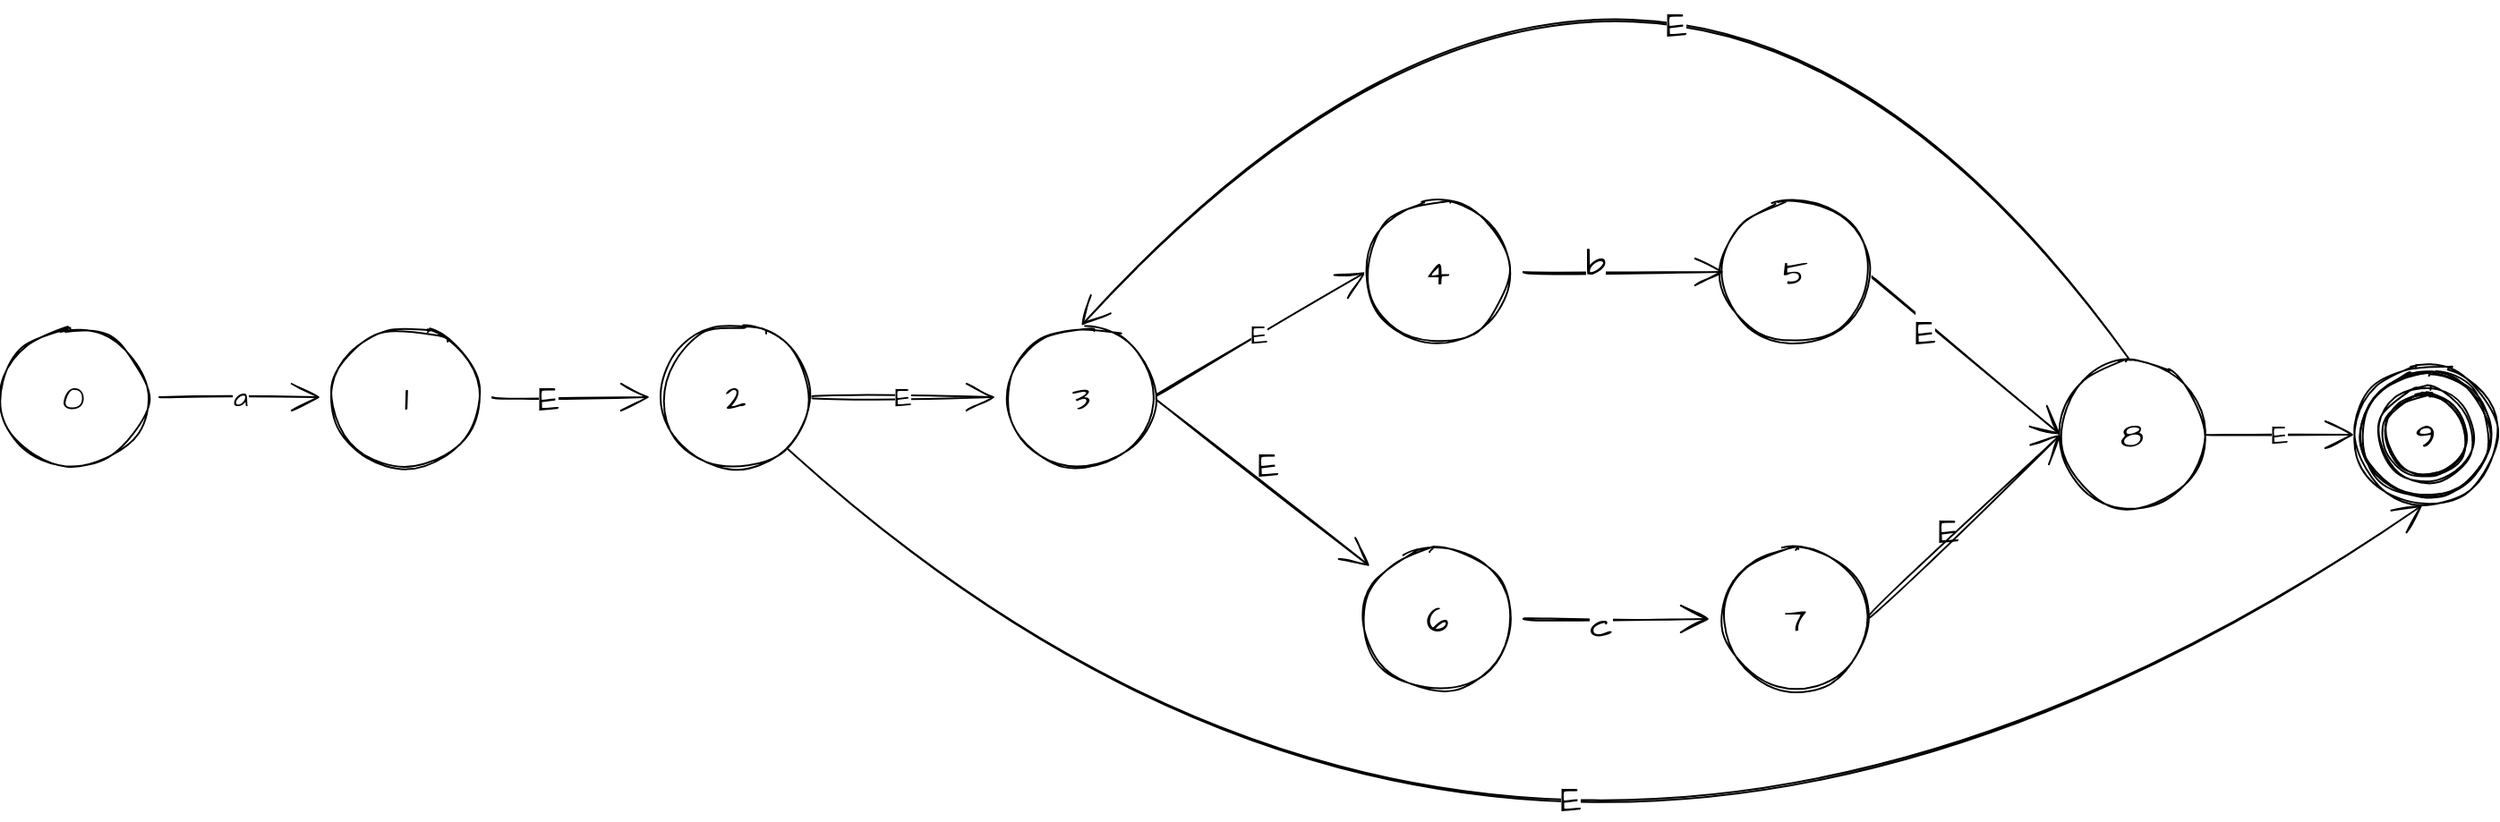 <mxfile version="16.1.2" type="device"><diagram id="LH8O2hMDtFIBOAL-NKYW" name="第 1 页"><mxGraphModel dx="4880" dy="3269" grid="0" gridSize="10" guides="1" tooltips="1" connect="1" arrows="1" fold="1" page="0" pageScale="1" pageWidth="850" pageHeight="1100" math="0" shadow="0"><root><mxCell id="0"/><mxCell id="1" parent="0"/><mxCell id="XFRMsrqXtOxalI8rHIf6-8" value="a" style="edgeStyle=none;curved=1;rounded=0;sketch=1;hachureGap=4;orthogonalLoop=1;jettySize=auto;html=1;fontFamily=Architects Daughter;fontSource=https%3A%2F%2Ffonts.googleapis.com%2Fcss%3Ffamily%3DArchitects%2BDaughter;fontSize=16;endArrow=open;startSize=14;endSize=14;sourcePerimeterSpacing=8;targetPerimeterSpacing=8;" edge="1" parent="1" source="XFRMsrqXtOxalI8rHIf6-1" target="XFRMsrqXtOxalI8rHIf6-3"><mxGeometry relative="1" as="geometry"/></mxCell><mxCell id="XFRMsrqXtOxalI8rHIf6-1" value="0" style="ellipse;whiteSpace=wrap;html=1;aspect=fixed;sketch=1;hachureGap=4;fontFamily=Architects Daughter;fontSource=https%3A%2F%2Ffonts.googleapis.com%2Fcss%3Ffamily%3DArchitects%2BDaughter;fontSize=20;" vertex="1" parent="1"><mxGeometry x="-199" y="393" width="80" height="80" as="geometry"/></mxCell><mxCell id="XFRMsrqXtOxalI8rHIf6-9" value="" style="edgeStyle=none;curved=1;rounded=0;sketch=1;hachureGap=4;orthogonalLoop=1;jettySize=auto;html=1;fontFamily=Architects Daughter;fontSource=https%3A%2F%2Ffonts.googleapis.com%2Fcss%3Ffamily%3DArchitects%2BDaughter;fontSize=16;endArrow=open;startSize=14;endSize=14;sourcePerimeterSpacing=8;targetPerimeterSpacing=8;" edge="1" parent="1" source="XFRMsrqXtOxalI8rHIf6-3" target="XFRMsrqXtOxalI8rHIf6-7"><mxGeometry relative="1" as="geometry"/></mxCell><mxCell id="XFRMsrqXtOxalI8rHIf6-12" value="E" style="edgeLabel;html=1;align=center;verticalAlign=middle;resizable=0;points=[];fontSize=20;fontFamily=Architects Daughter;" vertex="1" connectable="0" parent="XFRMsrqXtOxalI8rHIf6-9"><mxGeometry x="-0.302" relative="1" as="geometry"><mxPoint as="offset"/></mxGeometry></mxCell><mxCell id="XFRMsrqXtOxalI8rHIf6-3" value="1" style="ellipse;whiteSpace=wrap;html=1;aspect=fixed;sketch=1;hachureGap=4;fontFamily=Architects Daughter;fontSource=https%3A%2F%2Ffonts.googleapis.com%2Fcss%3Ffamily%3DArchitects%2BDaughter;fontSize=20;" vertex="1" parent="1"><mxGeometry x="-13" y="393" width="80" height="80" as="geometry"/></mxCell><mxCell id="XFRMsrqXtOxalI8rHIf6-11" value="" style="edgeStyle=none;curved=1;rounded=0;sketch=1;hachureGap=4;orthogonalLoop=1;jettySize=auto;html=1;fontFamily=Architects Daughter;fontSource=https%3A%2F%2Ffonts.googleapis.com%2Fcss%3Ffamily%3DArchitects%2BDaughter;fontSize=16;endArrow=open;startSize=14;endSize=14;sourcePerimeterSpacing=8;targetPerimeterSpacing=8;exitX=1;exitY=0.5;exitDx=0;exitDy=0;" edge="1" parent="1" source="XFRMsrqXtOxalI8rHIf6-4" target="XFRMsrqXtOxalI8rHIf6-6"><mxGeometry relative="1" as="geometry"/></mxCell><mxCell id="XFRMsrqXtOxalI8rHIf6-19" value="E" style="edgeStyle=none;curved=1;rounded=0;sketch=1;hachureGap=4;orthogonalLoop=1;jettySize=auto;html=1;entryX=0;entryY=0.5;entryDx=0;entryDy=0;fontFamily=Architects Daughter;fontSource=https%3A%2F%2Ffonts.googleapis.com%2Fcss%3Ffamily%3DArchitects%2BDaughter;fontSize=16;endArrow=open;startSize=14;endSize=14;sourcePerimeterSpacing=8;targetPerimeterSpacing=8;exitX=1;exitY=0.5;exitDx=0;exitDy=0;" edge="1" parent="1" source="XFRMsrqXtOxalI8rHIf6-4" target="XFRMsrqXtOxalI8rHIf6-13"><mxGeometry relative="1" as="geometry"/></mxCell><mxCell id="XFRMsrqXtOxalI8rHIf6-4" value="3" style="ellipse;whiteSpace=wrap;html=1;aspect=fixed;sketch=1;hachureGap=4;fontFamily=Architects Daughter;fontSource=https%3A%2F%2Ffonts.googleapis.com%2Fcss%3Ffamily%3DArchitects%2BDaughter;fontSize=20;" vertex="1" parent="1"><mxGeometry x="364" y="393" width="80" height="80" as="geometry"/></mxCell><mxCell id="XFRMsrqXtOxalI8rHIf6-22" style="edgeStyle=none;curved=1;rounded=0;sketch=1;hachureGap=4;orthogonalLoop=1;jettySize=auto;html=1;entryX=0;entryY=0.5;entryDx=0;entryDy=0;fontFamily=Architects Daughter;fontSource=https%3A%2F%2Ffonts.googleapis.com%2Fcss%3Ffamily%3DArchitects%2BDaughter;fontSize=16;endArrow=open;startSize=14;endSize=14;sourcePerimeterSpacing=8;targetPerimeterSpacing=8;exitX=1;exitY=0.512;exitDx=0;exitDy=0;exitPerimeter=0;" edge="1" parent="1" source="XFRMsrqXtOxalI8rHIf6-5" target="XFRMsrqXtOxalI8rHIf6-20"><mxGeometry relative="1" as="geometry"/></mxCell><mxCell id="XFRMsrqXtOxalI8rHIf6-38" value="E" style="edgeLabel;html=1;align=center;verticalAlign=middle;resizable=0;points=[];fontSize=20;fontFamily=Architects Daughter;" vertex="1" connectable="0" parent="XFRMsrqXtOxalI8rHIf6-22"><mxGeometry x="-0.358" y="-4" relative="1" as="geometry"><mxPoint as="offset"/></mxGeometry></mxCell><mxCell id="XFRMsrqXtOxalI8rHIf6-10" value="E" style="edgeStyle=none;curved=1;rounded=0;sketch=1;hachureGap=4;orthogonalLoop=1;jettySize=auto;html=1;fontFamily=Architects Daughter;fontSource=https%3A%2F%2Ffonts.googleapis.com%2Fcss%3Ffamily%3DArchitects%2BDaughter;fontSize=16;endArrow=open;startSize=14;endSize=14;sourcePerimeterSpacing=8;targetPerimeterSpacing=8;exitX=1;exitY=0.5;exitDx=0;exitDy=0;" edge="1" parent="1" source="XFRMsrqXtOxalI8rHIf6-7" target="XFRMsrqXtOxalI8rHIf6-4"><mxGeometry relative="1" as="geometry"/></mxCell><mxCell id="XFRMsrqXtOxalI8rHIf6-32" style="edgeStyle=none;curved=1;rounded=0;sketch=1;hachureGap=4;orthogonalLoop=1;jettySize=auto;html=1;entryX=0.478;entryY=0.992;entryDx=0;entryDy=0;entryPerimeter=0;fontFamily=Architects Daughter;fontSource=https%3A%2F%2Ffonts.googleapis.com%2Fcss%3Ffamily%3DArchitects%2BDaughter;fontSize=16;endArrow=open;startSize=14;endSize=14;sourcePerimeterSpacing=8;targetPerimeterSpacing=8;exitX=1;exitY=1;exitDx=0;exitDy=0;" edge="1" parent="1" source="XFRMsrqXtOxalI8rHIf6-7" target="XFRMsrqXtOxalI8rHIf6-24"><mxGeometry relative="1" as="geometry"><Array as="points"><mxPoint x="654" y="839"/></Array></mxGeometry></mxCell><mxCell id="XFRMsrqXtOxalI8rHIf6-34" value="E" style="edgeLabel;html=1;align=center;verticalAlign=middle;resizable=0;points=[];fontSize=20;fontFamily=Architects Daughter;" vertex="1" connectable="0" parent="XFRMsrqXtOxalI8rHIf6-32"><mxGeometry x="0.169" y="137" relative="1" as="geometry"><mxPoint as="offset"/></mxGeometry></mxCell><mxCell id="XFRMsrqXtOxalI8rHIf6-7" value="2" style="ellipse;whiteSpace=wrap;html=1;aspect=fixed;sketch=1;hachureGap=4;fontFamily=Architects Daughter;fontSource=https%3A%2F%2Ffonts.googleapis.com%2Fcss%3Ffamily%3DArchitects%2BDaughter;fontSize=20;" vertex="1" parent="1"><mxGeometry x="171" y="393" width="80" height="80" as="geometry"/></mxCell><mxCell id="XFRMsrqXtOxalI8rHIf6-21" style="edgeStyle=none;curved=1;rounded=0;sketch=1;hachureGap=4;orthogonalLoop=1;jettySize=auto;html=1;entryX=0;entryY=0.5;entryDx=0;entryDy=0;fontFamily=Architects Daughter;fontSource=https%3A%2F%2Ffonts.googleapis.com%2Fcss%3Ffamily%3DArchitects%2BDaughter;fontSize=16;endArrow=open;startSize=14;endSize=14;sourcePerimeterSpacing=8;targetPerimeterSpacing=8;exitX=1;exitY=0.5;exitDx=0;exitDy=0;" edge="1" parent="1" source="XFRMsrqXtOxalI8rHIf6-14" target="XFRMsrqXtOxalI8rHIf6-20"><mxGeometry relative="1" as="geometry"/></mxCell><mxCell id="XFRMsrqXtOxalI8rHIf6-29" value="E" style="edgeStyle=none;curved=1;rounded=0;sketch=1;hachureGap=4;orthogonalLoop=1;jettySize=auto;html=1;entryX=0;entryY=0.5;entryDx=0;entryDy=0;fontFamily=Architects Daughter;fontSource=https%3A%2F%2Ffonts.googleapis.com%2Fcss%3Ffamily%3DArchitects%2BDaughter;fontSize=16;endArrow=open;startSize=14;endSize=14;sourcePerimeterSpacing=8;targetPerimeterSpacing=8;exitX=1;exitY=0.5;exitDx=0;exitDy=0;" edge="1" parent="1" source="XFRMsrqXtOxalI8rHIf6-20" target="XFRMsrqXtOxalI8rHIf6-24"><mxGeometry relative="1" as="geometry"/></mxCell><mxCell id="XFRMsrqXtOxalI8rHIf6-33" style="edgeStyle=none;curved=1;rounded=0;sketch=1;hachureGap=4;orthogonalLoop=1;jettySize=auto;html=1;exitX=0.5;exitY=0;exitDx=0;exitDy=0;entryX=0.5;entryY=0;entryDx=0;entryDy=0;fontFamily=Architects Daughter;fontSource=https%3A%2F%2Ffonts.googleapis.com%2Fcss%3Ffamily%3DArchitects%2BDaughter;fontSize=16;endArrow=open;startSize=14;endSize=14;sourcePerimeterSpacing=8;targetPerimeterSpacing=8;" edge="1" parent="1" source="XFRMsrqXtOxalI8rHIf6-20" target="XFRMsrqXtOxalI8rHIf6-4"><mxGeometry relative="1" as="geometry"><Array as="points"><mxPoint x="725" y="43"/></Array></mxGeometry></mxCell><mxCell id="XFRMsrqXtOxalI8rHIf6-35" value="E" style="edgeLabel;html=1;align=center;verticalAlign=middle;resizable=0;points=[];fontSize=20;fontFamily=Architects Daughter;" vertex="1" connectable="0" parent="XFRMsrqXtOxalI8rHIf6-33"><mxGeometry x="-0.35" y="97" relative="1" as="geometry"><mxPoint y="-1" as="offset"/></mxGeometry></mxCell><mxCell id="XFRMsrqXtOxalI8rHIf6-20" value="8" style="ellipse;whiteSpace=wrap;html=1;aspect=fixed;sketch=1;hachureGap=4;fontFamily=Architects Daughter;fontSource=https%3A%2F%2Ffonts.googleapis.com%2Fcss%3Ffamily%3DArchitects%2BDaughter;fontSize=20;" vertex="1" parent="1"><mxGeometry x="951" y="414" width="80" height="80" as="geometry"/></mxCell><mxCell id="XFRMsrqXtOxalI8rHIf6-26" value="" style="group" vertex="1" connectable="0" parent="1"><mxGeometry x="1115" y="414" width="80" height="80" as="geometry"/></mxCell><mxCell id="XFRMsrqXtOxalI8rHIf6-24" value="" style="ellipse;shape=doubleEllipse;whiteSpace=wrap;html=1;aspect=fixed;sketch=1;hachureGap=4;fontFamily=Architects Daughter;fontSource=https%3A%2F%2Ffonts.googleapis.com%2Fcss%3Ffamily%3DArchitects%2BDaughter;fontSize=20;" vertex="1" parent="XFRMsrqXtOxalI8rHIf6-26"><mxGeometry width="80" height="80" as="geometry"/></mxCell><mxCell id="XFRMsrqXtOxalI8rHIf6-25" value="9" style="ellipse;shape=doubleEllipse;whiteSpace=wrap;html=1;aspect=fixed;sketch=1;hachureGap=4;fontFamily=Architects Daughter;fontSource=https%3A%2F%2Ffonts.googleapis.com%2Fcss%3Ffamily%3DArchitects%2BDaughter;fontSize=20;" vertex="1" parent="XFRMsrqXtOxalI8rHIf6-26"><mxGeometry x="13" y="13" width="54" height="54" as="geometry"/></mxCell><mxCell id="XFRMsrqXtOxalI8rHIf6-31" value="" style="group" vertex="1" connectable="0" parent="1"><mxGeometry x="563" y="323" width="280" height="274" as="geometry"/></mxCell><mxCell id="XFRMsrqXtOxalI8rHIf6-5" value="5" style="ellipse;whiteSpace=wrap;html=1;aspect=fixed;sketch=1;hachureGap=4;fontFamily=Architects Daughter;fontSource=https%3A%2F%2Ffonts.googleapis.com%2Fcss%3Ffamily%3DArchitects%2BDaughter;fontSize=20;container=0;" vertex="1" parent="XFRMsrqXtOxalI8rHIf6-31"><mxGeometry x="200" width="80" height="80" as="geometry"/></mxCell><mxCell id="XFRMsrqXtOxalI8rHIf6-6" value="6" style="ellipse;whiteSpace=wrap;html=1;aspect=fixed;sketch=1;hachureGap=4;fontFamily=Architects Daughter;fontSource=https%3A%2F%2Ffonts.googleapis.com%2Fcss%3Ffamily%3DArchitects%2BDaughter;fontSize=20;container=0;" vertex="1" parent="XFRMsrqXtOxalI8rHIf6-31"><mxGeometry y="194" width="80" height="80" as="geometry"/></mxCell><mxCell id="XFRMsrqXtOxalI8rHIf6-15" style="edgeStyle=none;curved=1;rounded=0;sketch=1;hachureGap=4;orthogonalLoop=1;jettySize=auto;html=1;entryX=0;entryY=0.5;entryDx=0;entryDy=0;fontFamily=Architects Daughter;fontSource=https%3A%2F%2Ffonts.googleapis.com%2Fcss%3Ffamily%3DArchitects%2BDaughter;fontSize=16;endArrow=open;startSize=14;endSize=14;sourcePerimeterSpacing=8;targetPerimeterSpacing=8;" edge="1" parent="XFRMsrqXtOxalI8rHIf6-31" source="XFRMsrqXtOxalI8rHIf6-13" target="XFRMsrqXtOxalI8rHIf6-5"><mxGeometry relative="1" as="geometry"/></mxCell><mxCell id="XFRMsrqXtOxalI8rHIf6-36" value="b" style="edgeLabel;html=1;align=center;verticalAlign=middle;resizable=0;points=[];fontSize=20;fontFamily=Architects Daughter;" vertex="1" connectable="0" parent="XFRMsrqXtOxalI8rHIf6-15"><mxGeometry x="-0.298" y="5" relative="1" as="geometry"><mxPoint as="offset"/></mxGeometry></mxCell><mxCell id="XFRMsrqXtOxalI8rHIf6-13" value="4" style="ellipse;whiteSpace=wrap;html=1;aspect=fixed;sketch=1;hachureGap=4;fontFamily=Architects Daughter;fontSource=https%3A%2F%2Ffonts.googleapis.com%2Fcss%3Ffamily%3DArchitects%2BDaughter;fontSize=20;container=0;" vertex="1" parent="XFRMsrqXtOxalI8rHIf6-31"><mxGeometry width="80" height="80" as="geometry"/></mxCell><mxCell id="XFRMsrqXtOxalI8rHIf6-14" value="7" style="ellipse;whiteSpace=wrap;html=1;aspect=fixed;sketch=1;hachureGap=4;fontFamily=Architects Daughter;fontSource=https%3A%2F%2Ffonts.googleapis.com%2Fcss%3Ffamily%3DArchitects%2BDaughter;fontSize=20;container=0;" vertex="1" parent="XFRMsrqXtOxalI8rHIf6-31"><mxGeometry x="200" y="194" width="80" height="80" as="geometry"/></mxCell><mxCell id="XFRMsrqXtOxalI8rHIf6-18" value="" style="edgeStyle=none;curved=1;rounded=0;sketch=1;hachureGap=4;orthogonalLoop=1;jettySize=auto;html=1;fontFamily=Architects Daughter;fontSource=https%3A%2F%2Ffonts.googleapis.com%2Fcss%3Ffamily%3DArchitects%2BDaughter;fontSize=16;endArrow=open;startSize=14;endSize=14;sourcePerimeterSpacing=8;targetPerimeterSpacing=8;" edge="1" parent="XFRMsrqXtOxalI8rHIf6-31" source="XFRMsrqXtOxalI8rHIf6-6" target="XFRMsrqXtOxalI8rHIf6-14"><mxGeometry relative="1" as="geometry"/></mxCell><mxCell id="XFRMsrqXtOxalI8rHIf6-37" value="c" style="edgeLabel;html=1;align=center;verticalAlign=middle;resizable=0;points=[];fontSize=20;fontFamily=Architects Daughter;" vertex="1" connectable="0" parent="XFRMsrqXtOxalI8rHIf6-18"><mxGeometry x="-0.176" y="-3" relative="1" as="geometry"><mxPoint as="offset"/></mxGeometry></mxCell><mxCell id="XFRMsrqXtOxalI8rHIf6-39" value="E" style="text;html=1;align=center;verticalAlign=middle;resizable=0;points=[];autosize=1;strokeColor=none;fillColor=none;sketch=1;hachureGap=4;fontFamily=Architects Daughter;fontSource=https%3A%2F%2Ffonts.googleapis.com%2Fcss%3Ffamily%3DArchitects%2BDaughter;fontSize=20;" vertex="1" parent="1"><mxGeometry x="497" y="456" width="21" height="28" as="geometry"/></mxCell><mxCell id="XFRMsrqXtOxalI8rHIf6-40" value="E" style="text;html=1;align=center;verticalAlign=middle;resizable=0;points=[];autosize=1;strokeColor=none;fillColor=none;sketch=1;hachureGap=4;fontFamily=Architects Daughter;fontSource=https%3A%2F%2Ffonts.googleapis.com%2Fcss%3Ffamily%3DArchitects%2BDaughter;fontSize=20;" vertex="1" parent="1"><mxGeometry x="877" y="493" width="21" height="28" as="geometry"/></mxCell></root></mxGraphModel></diagram></mxfile>